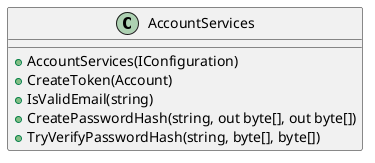 @startuml AccountServiceClass

class AccountServices {
    + AccountServices(IConfiguration)
    + CreateToken(Account)
    + IsValidEmail(string)
    + CreatePasswordHash(string, out byte[], out byte[])
    + TryVerifyPasswordHash(string, byte[], byte[])

    }


@enduml